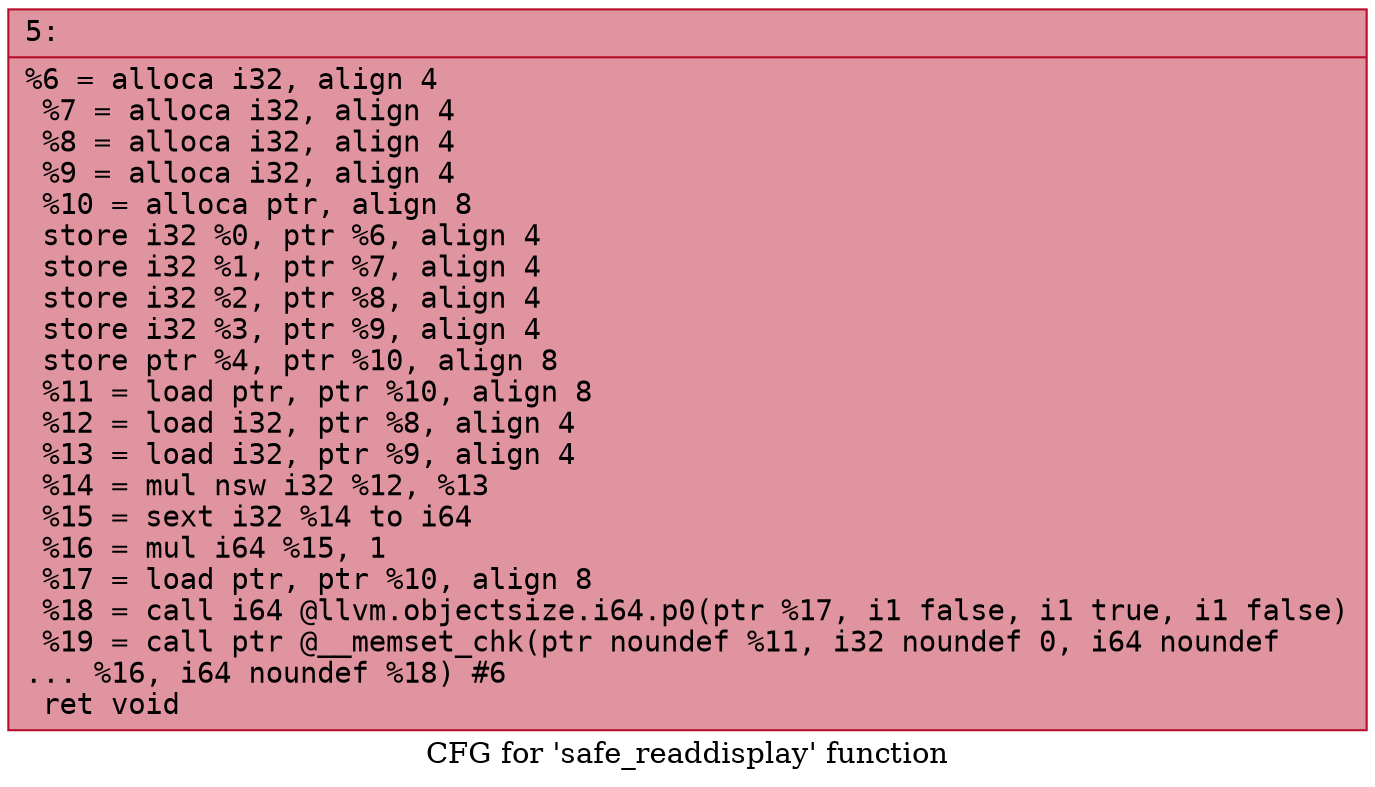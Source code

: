digraph "CFG for 'safe_readdisplay' function" {
	label="CFG for 'safe_readdisplay' function";

	Node0x6000000cf980 [shape=record,color="#b70d28ff", style=filled, fillcolor="#b70d2870" fontname="Courier",label="{5:\l|  %6 = alloca i32, align 4\l  %7 = alloca i32, align 4\l  %8 = alloca i32, align 4\l  %9 = alloca i32, align 4\l  %10 = alloca ptr, align 8\l  store i32 %0, ptr %6, align 4\l  store i32 %1, ptr %7, align 4\l  store i32 %2, ptr %8, align 4\l  store i32 %3, ptr %9, align 4\l  store ptr %4, ptr %10, align 8\l  %11 = load ptr, ptr %10, align 8\l  %12 = load i32, ptr %8, align 4\l  %13 = load i32, ptr %9, align 4\l  %14 = mul nsw i32 %12, %13\l  %15 = sext i32 %14 to i64\l  %16 = mul i64 %15, 1\l  %17 = load ptr, ptr %10, align 8\l  %18 = call i64 @llvm.objectsize.i64.p0(ptr %17, i1 false, i1 true, i1 false)\l  %19 = call ptr @__memset_chk(ptr noundef %11, i32 noundef 0, i64 noundef\l... %16, i64 noundef %18) #6\l  ret void\l}"];
}
